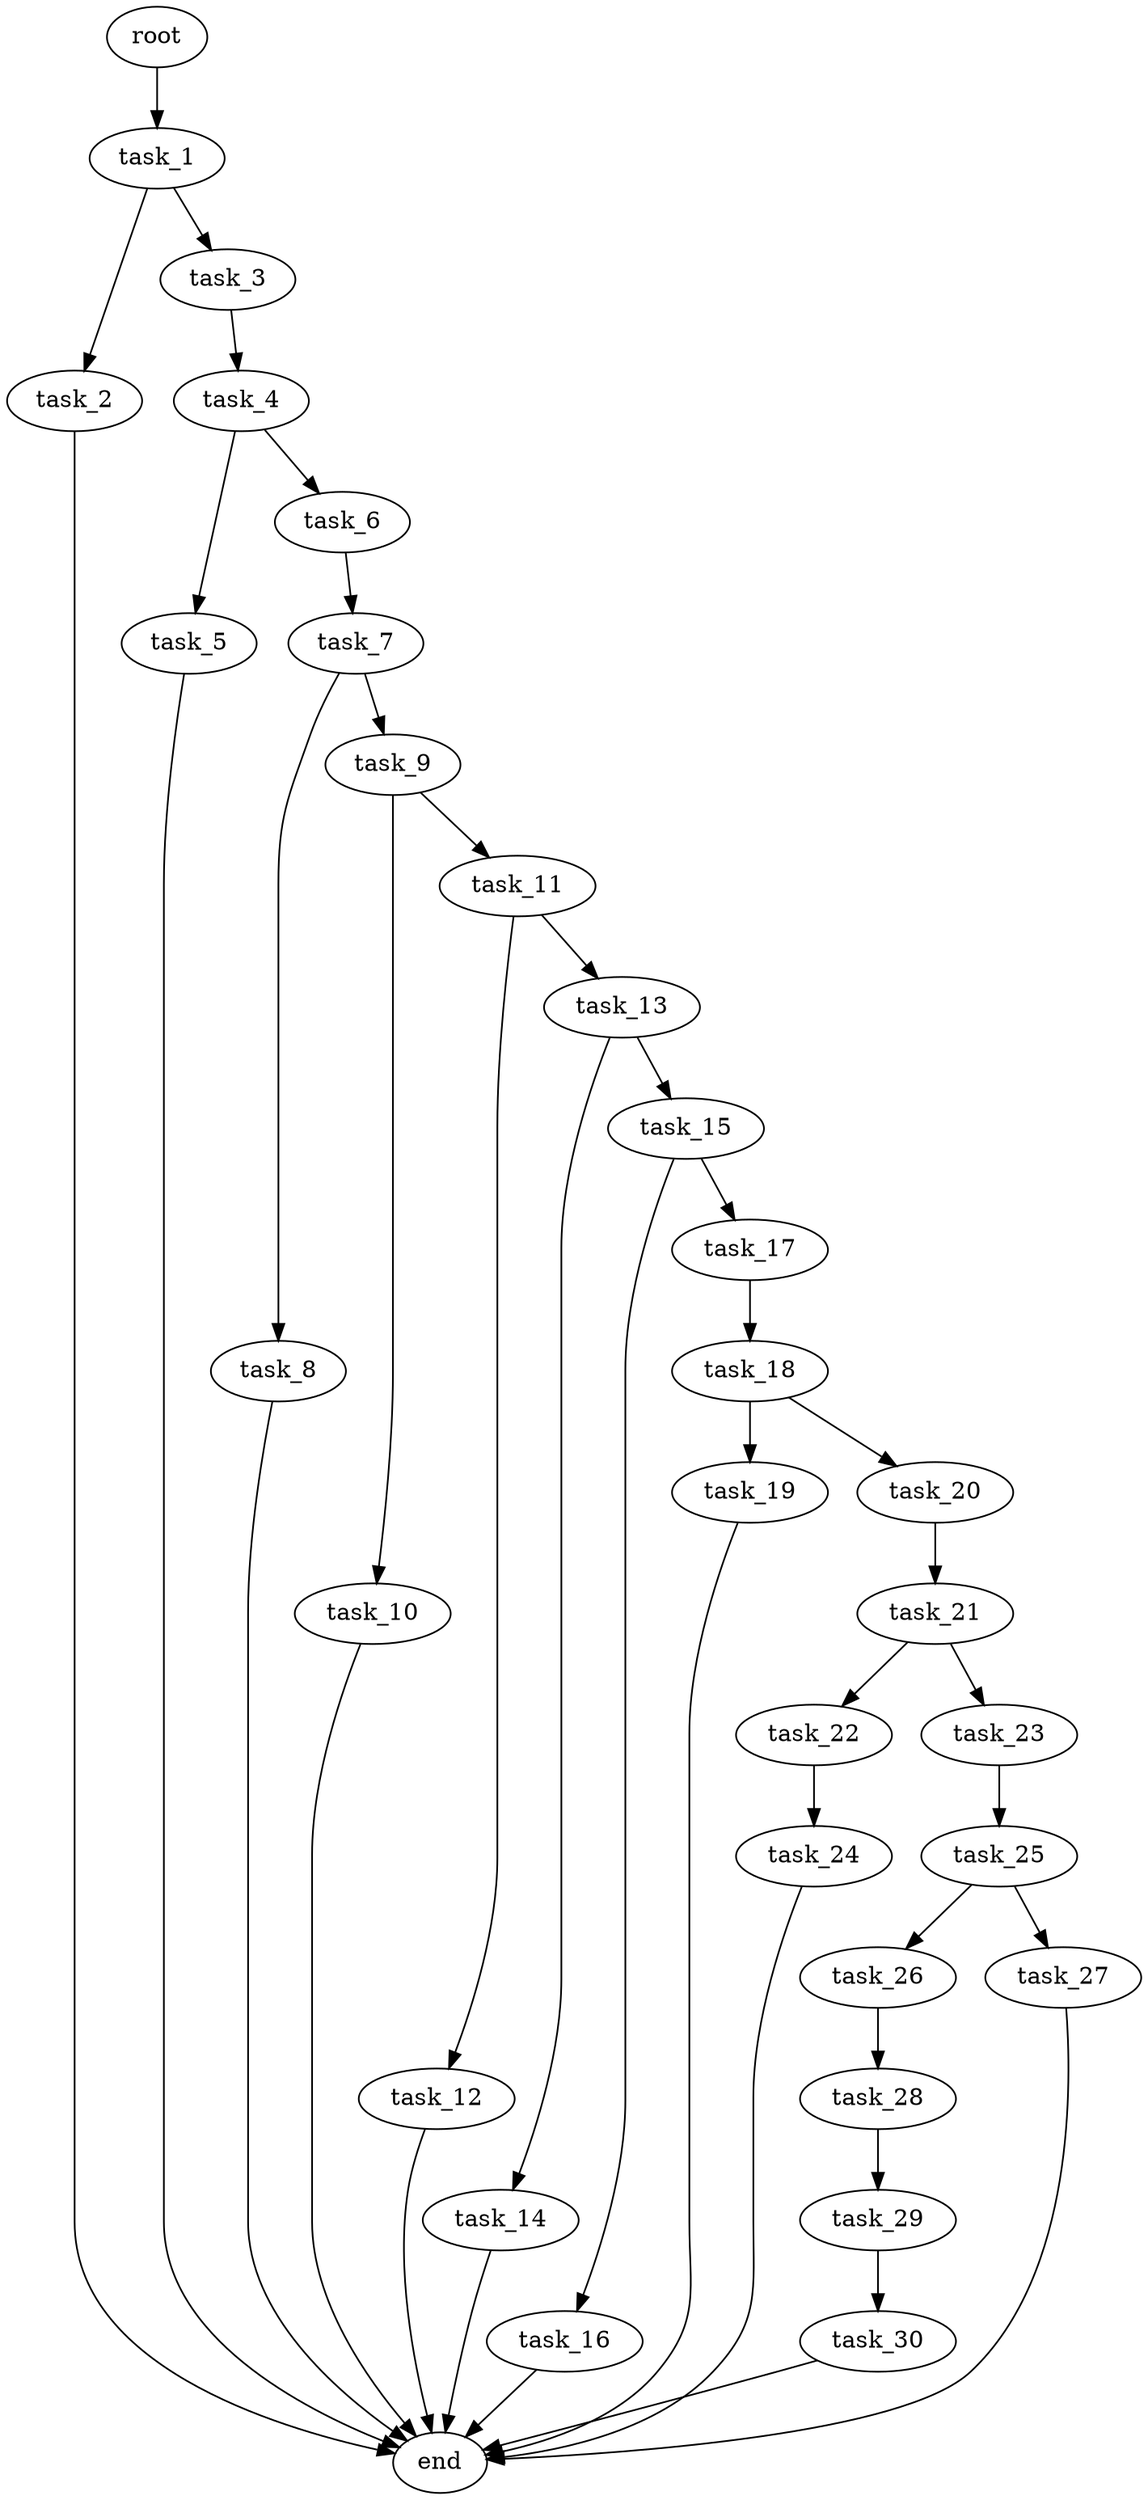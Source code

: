 digraph G {
  root [size="0.000000e+00"];
  task_1 [size="5.628833e+09"];
  task_2 [size="3.039051e+09"];
  task_3 [size="9.939187e+09"];
  task_4 [size="1.185397e+09"];
  task_5 [size="7.644670e+09"];
  task_6 [size="6.063570e+09"];
  task_7 [size="7.907618e+09"];
  task_8 [size="2.257646e+09"];
  task_9 [size="5.226203e+09"];
  task_10 [size="4.505694e+09"];
  task_11 [size="4.427767e+09"];
  task_12 [size="8.601806e+09"];
  task_13 [size="9.900323e+09"];
  task_14 [size="3.054497e+09"];
  task_15 [size="6.210652e+09"];
  task_16 [size="6.096699e+09"];
  task_17 [size="7.401153e+09"];
  task_18 [size="9.475954e+09"];
  task_19 [size="2.078671e+09"];
  task_20 [size="2.111041e+09"];
  task_21 [size="6.604621e+09"];
  task_22 [size="1.571414e+09"];
  task_23 [size="1.738962e+09"];
  task_24 [size="7.515736e+08"];
  task_25 [size="2.775455e+07"];
  task_26 [size="4.505587e+09"];
  task_27 [size="5.938518e+09"];
  task_28 [size="2.913302e+09"];
  task_29 [size="2.315531e+09"];
  task_30 [size="7.069851e+09"];
  end [size="0.000000e+00"];

  root -> task_1 [size="1.000000e-12"];
  task_1 -> task_2 [size="3.039051e+08"];
  task_1 -> task_3 [size="9.939187e+08"];
  task_2 -> end [size="1.000000e-12"];
  task_3 -> task_4 [size="1.185397e+08"];
  task_4 -> task_5 [size="7.644670e+08"];
  task_4 -> task_6 [size="6.063570e+08"];
  task_5 -> end [size="1.000000e-12"];
  task_6 -> task_7 [size="7.907618e+08"];
  task_7 -> task_8 [size="2.257646e+08"];
  task_7 -> task_9 [size="5.226203e+08"];
  task_8 -> end [size="1.000000e-12"];
  task_9 -> task_10 [size="4.505694e+08"];
  task_9 -> task_11 [size="4.427767e+08"];
  task_10 -> end [size="1.000000e-12"];
  task_11 -> task_12 [size="8.601806e+08"];
  task_11 -> task_13 [size="9.900323e+08"];
  task_12 -> end [size="1.000000e-12"];
  task_13 -> task_14 [size="3.054497e+08"];
  task_13 -> task_15 [size="6.210652e+08"];
  task_14 -> end [size="1.000000e-12"];
  task_15 -> task_16 [size="6.096699e+08"];
  task_15 -> task_17 [size="7.401153e+08"];
  task_16 -> end [size="1.000000e-12"];
  task_17 -> task_18 [size="9.475954e+08"];
  task_18 -> task_19 [size="2.078671e+08"];
  task_18 -> task_20 [size="2.111041e+08"];
  task_19 -> end [size="1.000000e-12"];
  task_20 -> task_21 [size="6.604621e+08"];
  task_21 -> task_22 [size="1.571414e+08"];
  task_21 -> task_23 [size="1.738962e+08"];
  task_22 -> task_24 [size="7.515736e+07"];
  task_23 -> task_25 [size="2.775455e+06"];
  task_24 -> end [size="1.000000e-12"];
  task_25 -> task_26 [size="4.505587e+08"];
  task_25 -> task_27 [size="5.938518e+08"];
  task_26 -> task_28 [size="2.913302e+08"];
  task_27 -> end [size="1.000000e-12"];
  task_28 -> task_29 [size="2.315531e+08"];
  task_29 -> task_30 [size="7.069851e+08"];
  task_30 -> end [size="1.000000e-12"];
}
